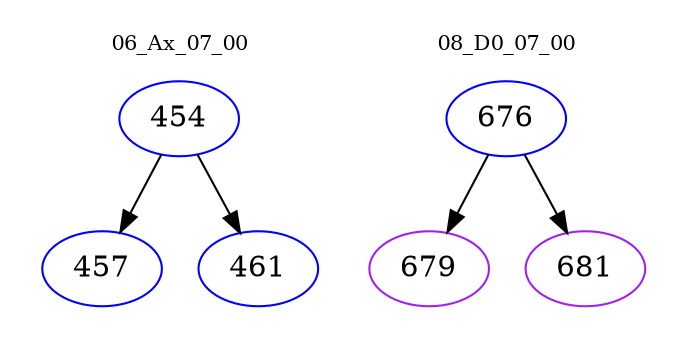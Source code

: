 digraph{
subgraph cluster_0 {
color = white
label = "06_Ax_07_00";
fontsize=10;
T0_454 [label="454", color="blue"]
T0_454 -> T0_457 [color="black"]
T0_457 [label="457", color="blue"]
T0_454 -> T0_461 [color="black"]
T0_461 [label="461", color="blue"]
}
subgraph cluster_1 {
color = white
label = "08_D0_07_00";
fontsize=10;
T1_676 [label="676", color="blue"]
T1_676 -> T1_679 [color="black"]
T1_679 [label="679", color="purple"]
T1_676 -> T1_681 [color="black"]
T1_681 [label="681", color="purple"]
}
}
